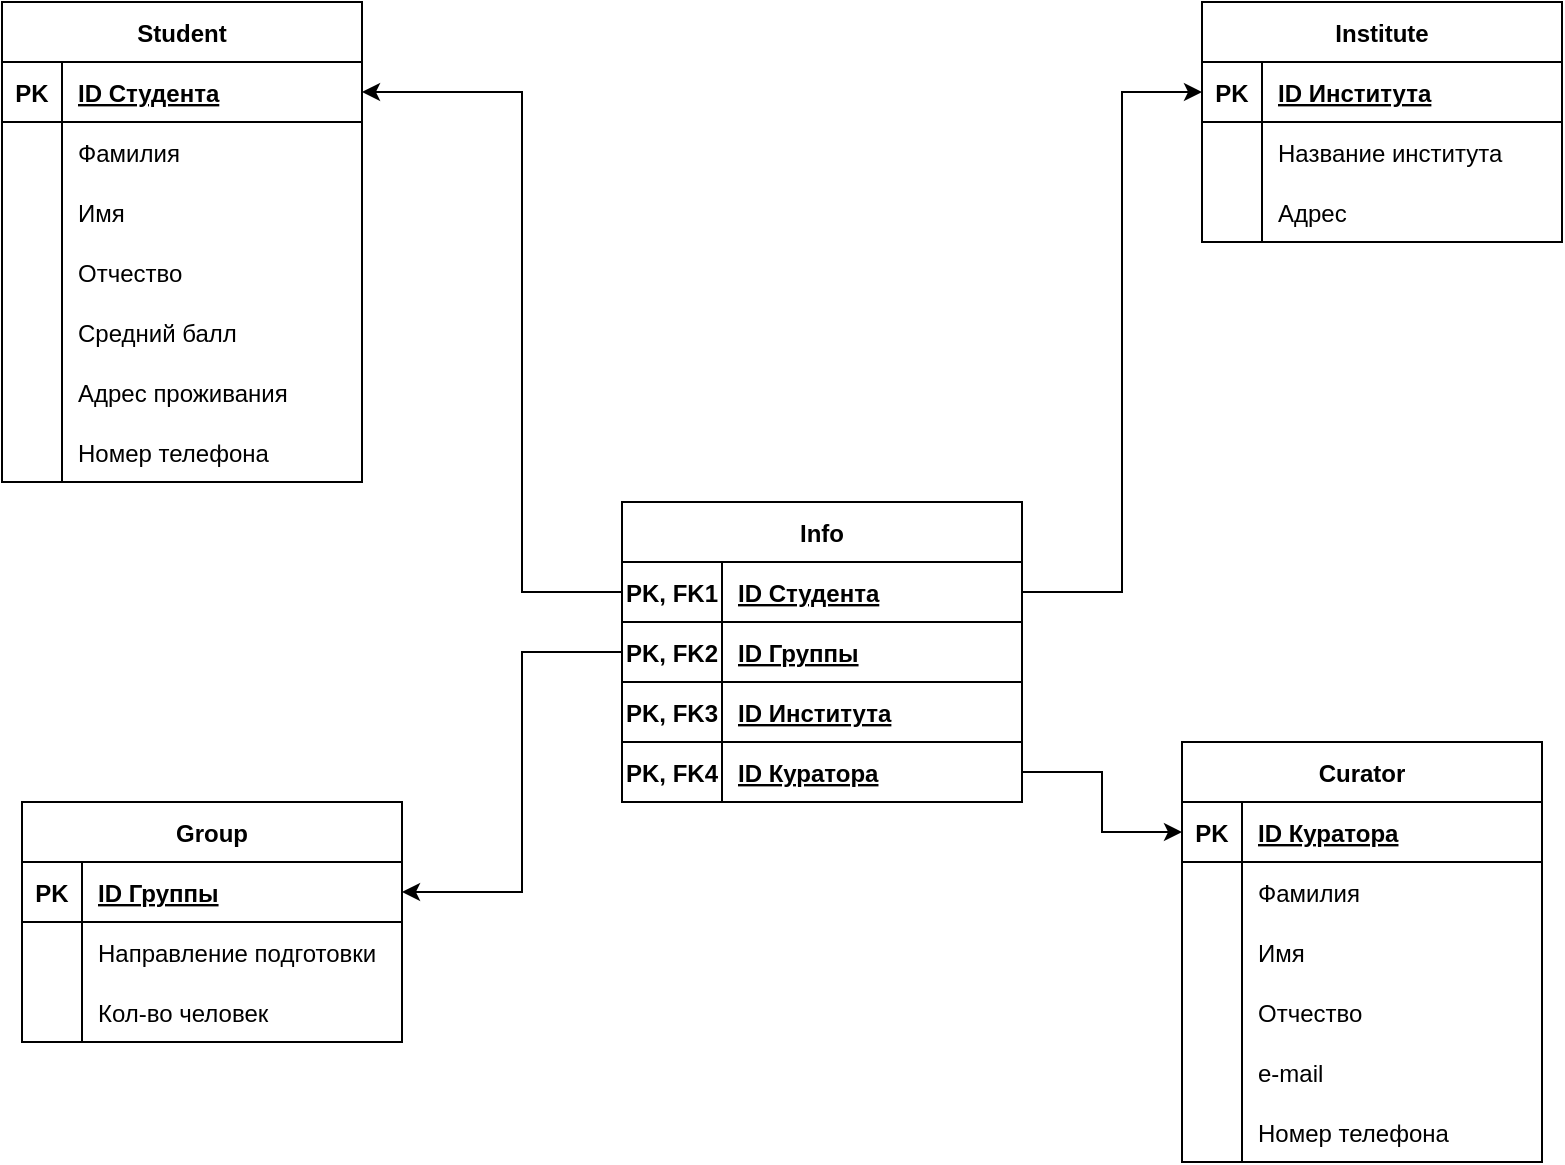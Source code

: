 <mxfile version="20.2.2" type="github"><diagram id="R2lEEEUBdFMjLlhIrx00" name="Page-1"><mxGraphModel dx="1301" dy="612" grid="0" gridSize="10" guides="1" tooltips="1" connect="1" arrows="1" fold="1" page="1" pageScale="1" pageWidth="850" pageHeight="1100" math="0" shadow="0" extFonts="Permanent Marker^https://fonts.googleapis.com/css?family=Permanent+Marker"><root><mxCell id="0"/><mxCell id="1" parent="0"/><mxCell id="5-YdvxMHgERv_hbGEba8-31" value="" style="group" parent="1" vertex="1" connectable="0"><mxGeometry x="330" y="410" width="290" height="150" as="geometry"/></mxCell><mxCell id="5-YdvxMHgERv_hbGEba8-2" value="PK, FK2" style="shape=partialRectangle;overflow=hidden;connectable=0;fillColor=none;top=0;left=0;bottom=0;right=0;fontStyle=1;shadow=0;" parent="5-YdvxMHgERv_hbGEba8-31" vertex="1"><mxGeometry y="60" width="50" height="30" as="geometry"><mxRectangle width="50" height="30" as="alternateBounds"/></mxGeometry></mxCell><mxCell id="5-YdvxMHgERv_hbGEba8-16" value="PK, FK3" style="shape=partialRectangle;overflow=hidden;connectable=0;fillColor=none;top=0;left=0;bottom=0;right=0;fontStyle=1;shadow=0;" parent="5-YdvxMHgERv_hbGEba8-31" vertex="1"><mxGeometry y="90" width="50" height="30" as="geometry"><mxRectangle width="50" height="30" as="alternateBounds"/></mxGeometry></mxCell><mxCell id="5-YdvxMHgERv_hbGEba8-18" value="PK, FK4" style="shape=partialRectangle;overflow=hidden;connectable=0;fillColor=none;top=0;left=0;bottom=0;right=0;fontStyle=1;shadow=0;" parent="5-YdvxMHgERv_hbGEba8-31" vertex="1"><mxGeometry y="120" width="50" height="30" as="geometry"><mxRectangle width="50" height="30" as="alternateBounds"/></mxGeometry></mxCell><mxCell id="5-YdvxMHgERv_hbGEba8-88" value="" style="group" parent="5-YdvxMHgERv_hbGEba8-31" vertex="1" connectable="0"><mxGeometry width="200" height="150" as="geometry"/></mxCell><mxCell id="C-vyLk0tnHw3VtMMgP7b-23" value="Info" style="shape=table;startSize=30;container=1;collapsible=1;childLayout=tableLayout;fixedRows=1;rowLines=1;fontStyle=1;align=center;resizeLast=1;sketch=0;swimlaneLine=1;resizeLastRow=0;shadow=0;" parent="5-YdvxMHgERv_hbGEba8-88" vertex="1"><mxGeometry width="200" height="150" as="geometry"><mxRectangle x="80" y="120" width="60" height="30" as="alternateBounds"/></mxGeometry></mxCell><mxCell id="C-vyLk0tnHw3VtMMgP7b-24" value="" style="shape=partialRectangle;collapsible=0;dropTarget=0;pointerEvents=0;fillColor=none;points=[[0,0.5],[1,0.5]];portConstraint=eastwest;top=0;left=0;right=0;bottom=1;shadow=0;" parent="C-vyLk0tnHw3VtMMgP7b-23" vertex="1"><mxGeometry y="30" width="200" height="30" as="geometry"/></mxCell><mxCell id="C-vyLk0tnHw3VtMMgP7b-25" value="PK, FK1" style="shape=partialRectangle;overflow=hidden;connectable=0;fillColor=none;top=0;left=0;bottom=0;right=0;fontStyle=1;shadow=0;" parent="C-vyLk0tnHw3VtMMgP7b-24" vertex="1"><mxGeometry width="50" height="30" as="geometry"><mxRectangle width="50" height="30" as="alternateBounds"/></mxGeometry></mxCell><mxCell id="C-vyLk0tnHw3VtMMgP7b-26" value="ID Студента" style="shape=partialRectangle;overflow=hidden;connectable=0;fillColor=none;top=0;left=0;bottom=0;right=0;align=left;spacingLeft=6;fontStyle=5;shadow=0;" parent="C-vyLk0tnHw3VtMMgP7b-24" vertex="1"><mxGeometry x="50" width="150" height="30" as="geometry"><mxRectangle width="150" height="30" as="alternateBounds"/></mxGeometry></mxCell><mxCell id="C-vyLk0tnHw3VtMMgP7b-27" value="" style="shape=partialRectangle;collapsible=0;dropTarget=0;pointerEvents=0;fillColor=none;points=[[0,0.5],[1,0.5]];portConstraint=eastwest;top=0;left=0;right=0;bottom=0;shadow=0;" parent="C-vyLk0tnHw3VtMMgP7b-23" vertex="1"><mxGeometry y="60" width="200" height="30" as="geometry"/></mxCell><mxCell id="C-vyLk0tnHw3VtMMgP7b-28" value="" style="shape=partialRectangle;overflow=hidden;connectable=0;fillColor=none;top=0;left=0;bottom=0;right=0;shadow=0;" parent="C-vyLk0tnHw3VtMMgP7b-27" vertex="1"><mxGeometry width="50" height="30" as="geometry"><mxRectangle width="50" height="30" as="alternateBounds"/></mxGeometry></mxCell><mxCell id="C-vyLk0tnHw3VtMMgP7b-29" value="" style="shape=partialRectangle;overflow=hidden;connectable=0;fillColor=none;top=0;left=0;bottom=0;right=0;align=left;spacingLeft=6;shadow=0;" parent="C-vyLk0tnHw3VtMMgP7b-27" vertex="1"><mxGeometry x="50" width="150" height="30" as="geometry"><mxRectangle width="150" height="30" as="alternateBounds"/></mxGeometry></mxCell><mxCell id="5-YdvxMHgERv_hbGEba8-7" style="shape=partialRectangle;collapsible=0;dropTarget=0;pointerEvents=0;fillColor=none;points=[[0,0.5],[1,0.5]];portConstraint=eastwest;top=0;left=0;right=0;bottom=0;shadow=0;" parent="C-vyLk0tnHw3VtMMgP7b-23" vertex="1"><mxGeometry y="90" width="200" height="30" as="geometry"/></mxCell><mxCell id="5-YdvxMHgERv_hbGEba8-8" style="shape=partialRectangle;overflow=hidden;connectable=0;fillColor=none;top=0;left=0;bottom=0;right=0;shadow=0;" parent="5-YdvxMHgERv_hbGEba8-7" vertex="1"><mxGeometry width="50" height="30" as="geometry"><mxRectangle width="50" height="30" as="alternateBounds"/></mxGeometry></mxCell><mxCell id="5-YdvxMHgERv_hbGEba8-9" style="shape=partialRectangle;overflow=hidden;connectable=0;fillColor=none;top=0;left=0;bottom=0;right=0;align=left;spacingLeft=6;shadow=0;" parent="5-YdvxMHgERv_hbGEba8-7" vertex="1"><mxGeometry x="50" width="150" height="30" as="geometry"><mxRectangle width="150" height="30" as="alternateBounds"/></mxGeometry></mxCell><mxCell id="5-YdvxMHgERv_hbGEba8-10" style="shape=partialRectangle;collapsible=0;dropTarget=0;pointerEvents=0;fillColor=none;points=[[0,0.5],[1,0.5]];portConstraint=eastwest;top=0;left=0;right=0;bottom=0;shadow=0;" parent="C-vyLk0tnHw3VtMMgP7b-23" vertex="1"><mxGeometry y="120" width="200" height="30" as="geometry"/></mxCell><mxCell id="5-YdvxMHgERv_hbGEba8-11" style="shape=partialRectangle;overflow=hidden;connectable=0;fillColor=none;top=0;left=0;bottom=0;right=0;shadow=0;" parent="5-YdvxMHgERv_hbGEba8-10" vertex="1"><mxGeometry width="50" height="30" as="geometry"><mxRectangle width="50" height="30" as="alternateBounds"/></mxGeometry></mxCell><mxCell id="5-YdvxMHgERv_hbGEba8-12" style="shape=partialRectangle;overflow=hidden;connectable=0;fillColor=none;top=0;left=0;bottom=0;right=0;align=left;spacingLeft=6;shadow=0;" parent="5-YdvxMHgERv_hbGEba8-10" vertex="1"><mxGeometry x="50" width="150" height="30" as="geometry"><mxRectangle width="150" height="30" as="alternateBounds"/></mxGeometry></mxCell><mxCell id="5-YdvxMHgERv_hbGEba8-3" value="ID Группы" style="shape=partialRectangle;overflow=hidden;connectable=0;fillColor=none;top=0;left=0;bottom=0;right=0;align=left;spacingLeft=6;fontStyle=5;shadow=0;" parent="5-YdvxMHgERv_hbGEba8-88" vertex="1"><mxGeometry x="50" y="60" width="150" height="30" as="geometry"><mxRectangle width="240" height="30" as="alternateBounds"/></mxGeometry></mxCell><mxCell id="5-YdvxMHgERv_hbGEba8-17" value="ID Института" style="shape=partialRectangle;overflow=hidden;connectable=0;fillColor=none;top=0;left=0;bottom=0;right=0;align=left;spacingLeft=6;fontStyle=5;shadow=0;" parent="5-YdvxMHgERv_hbGEba8-88" vertex="1"><mxGeometry x="50" y="90" width="150" height="30" as="geometry"><mxRectangle width="240" height="30" as="alternateBounds"/></mxGeometry></mxCell><mxCell id="5-YdvxMHgERv_hbGEba8-19" value="ID Куратора" style="shape=partialRectangle;overflow=hidden;connectable=0;fillColor=none;top=0;left=0;bottom=0;right=0;align=left;spacingLeft=6;fontStyle=5;strokeColor=default;allowArrows=1;movable=1;pointerEvents=1;deletable=1;shadow=0;" parent="5-YdvxMHgERv_hbGEba8-88" vertex="1"><mxGeometry x="50" y="120" width="150" height="30" as="geometry"><mxRectangle width="240" height="30" as="alternateBounds"/></mxGeometry></mxCell><mxCell id="5-YdvxMHgERv_hbGEba8-41" style="edgeStyle=orthogonalEdgeStyle;rounded=0;orthogonalLoop=1;jettySize=auto;html=1;fontSize=12;exitX=0;exitY=0.5;exitDx=0;exitDy=0;" parent="1" source="C-vyLk0tnHw3VtMMgP7b-24" target="C-vyLk0tnHw3VtMMgP7b-3" edge="1"><mxGeometry relative="1" as="geometry"><Array as="points"><mxPoint x="280" y="455"/><mxPoint x="280" y="205"/></Array></mxGeometry></mxCell><mxCell id="5-YdvxMHgERv_hbGEba8-42" value="" style="group" parent="1" vertex="1" connectable="0"><mxGeometry x="20" y="160" width="250" height="180" as="geometry"/></mxCell><mxCell id="5-YdvxMHgERv_hbGEba8-61" value="" style="group" parent="5-YdvxMHgERv_hbGEba8-42" vertex="1" connectable="0"><mxGeometry width="250" height="180" as="geometry"/></mxCell><mxCell id="C-vyLk0tnHw3VtMMgP7b-2" value="Student" style="shape=table;startSize=30;container=1;collapsible=1;childLayout=tableLayout;fixedRows=1;rowLines=0;fontStyle=1;align=center;resizeLast=1;" parent="5-YdvxMHgERv_hbGEba8-61" vertex="1"><mxGeometry width="180" height="240" as="geometry"/></mxCell><mxCell id="C-vyLk0tnHw3VtMMgP7b-3" value="" style="shape=partialRectangle;collapsible=0;dropTarget=0;pointerEvents=0;fillColor=none;points=[[0,0.5],[1,0.5]];portConstraint=eastwest;top=0;left=0;right=0;bottom=1;" parent="C-vyLk0tnHw3VtMMgP7b-2" vertex="1"><mxGeometry y="30" width="180" height="30" as="geometry"/></mxCell><mxCell id="C-vyLk0tnHw3VtMMgP7b-4" value="PK" style="shape=partialRectangle;overflow=hidden;connectable=0;fillColor=none;top=0;left=0;bottom=0;right=0;fontStyle=1;" parent="C-vyLk0tnHw3VtMMgP7b-3" vertex="1"><mxGeometry width="30" height="30" as="geometry"><mxRectangle width="30" height="30" as="alternateBounds"/></mxGeometry></mxCell><mxCell id="C-vyLk0tnHw3VtMMgP7b-5" value="" style="shape=partialRectangle;overflow=hidden;connectable=0;fillColor=none;top=0;left=0;bottom=0;right=0;align=left;spacingLeft=6;fontStyle=5;" parent="C-vyLk0tnHw3VtMMgP7b-3" vertex="1"><mxGeometry x="30" width="150" height="30" as="geometry"><mxRectangle width="150" height="30" as="alternateBounds"/></mxGeometry></mxCell><mxCell id="C-vyLk0tnHw3VtMMgP7b-6" value="" style="shape=partialRectangle;collapsible=0;dropTarget=0;pointerEvents=0;fillColor=none;points=[[0,0.5],[1,0.5]];portConstraint=eastwest;top=0;left=0;right=0;bottom=0;" parent="C-vyLk0tnHw3VtMMgP7b-2" vertex="1"><mxGeometry y="60" width="180" height="30" as="geometry"/></mxCell><mxCell id="C-vyLk0tnHw3VtMMgP7b-7" value="" style="shape=partialRectangle;overflow=hidden;connectable=0;fillColor=none;top=0;left=0;bottom=0;right=0;" parent="C-vyLk0tnHw3VtMMgP7b-6" vertex="1"><mxGeometry width="30" height="30" as="geometry"><mxRectangle width="30" height="30" as="alternateBounds"/></mxGeometry></mxCell><mxCell id="C-vyLk0tnHw3VtMMgP7b-8" value="Фамилия" style="shape=partialRectangle;overflow=hidden;connectable=0;fillColor=none;top=0;left=0;bottom=0;right=0;align=left;spacingLeft=6;" parent="C-vyLk0tnHw3VtMMgP7b-6" vertex="1"><mxGeometry x="30" width="150" height="30" as="geometry"><mxRectangle width="150" height="30" as="alternateBounds"/></mxGeometry></mxCell><mxCell id="C-vyLk0tnHw3VtMMgP7b-9" value="" style="shape=partialRectangle;collapsible=0;dropTarget=0;pointerEvents=0;fillColor=none;points=[[0,0.5],[1,0.5]];portConstraint=eastwest;top=0;left=0;right=0;bottom=0;portConstraintRotation=0;noLabel=0;" parent="C-vyLk0tnHw3VtMMgP7b-2" vertex="1"><mxGeometry y="90" width="180" height="30" as="geometry"/></mxCell><mxCell id="C-vyLk0tnHw3VtMMgP7b-10" value="" style="shape=partialRectangle;overflow=hidden;connectable=0;fillColor=none;top=0;left=0;bottom=0;right=0;" parent="C-vyLk0tnHw3VtMMgP7b-9" vertex="1"><mxGeometry width="30" height="30" as="geometry"><mxRectangle width="30" height="30" as="alternateBounds"/></mxGeometry></mxCell><mxCell id="C-vyLk0tnHw3VtMMgP7b-11" value="Имя" style="shape=partialRectangle;overflow=hidden;connectable=0;fillColor=none;top=0;left=0;bottom=0;right=0;align=left;spacingLeft=6;" parent="C-vyLk0tnHw3VtMMgP7b-9" vertex="1"><mxGeometry x="30" width="150" height="30" as="geometry"><mxRectangle width="150" height="30" as="alternateBounds"/></mxGeometry></mxCell><mxCell id="5-YdvxMHgERv_hbGEba8-24" style="shape=partialRectangle;collapsible=0;dropTarget=0;pointerEvents=0;fillColor=none;points=[[0,0.5],[1,0.5]];portConstraint=eastwest;top=0;left=0;right=0;bottom=0;portConstraintRotation=0;noLabel=0;" parent="C-vyLk0tnHw3VtMMgP7b-2" vertex="1"><mxGeometry y="120" width="180" height="30" as="geometry"/></mxCell><mxCell id="5-YdvxMHgERv_hbGEba8-25" style="shape=partialRectangle;overflow=hidden;connectable=0;fillColor=none;top=0;left=0;bottom=0;right=0;" parent="5-YdvxMHgERv_hbGEba8-24" vertex="1"><mxGeometry width="30" height="30" as="geometry"><mxRectangle width="30" height="30" as="alternateBounds"/></mxGeometry></mxCell><mxCell id="5-YdvxMHgERv_hbGEba8-26" value="Отчество" style="shape=partialRectangle;overflow=hidden;connectable=0;fillColor=none;top=0;left=0;bottom=0;right=0;align=left;spacingLeft=6;fontSize=12;" parent="5-YdvxMHgERv_hbGEba8-24" vertex="1"><mxGeometry x="30" width="150" height="30" as="geometry"><mxRectangle width="150" height="30" as="alternateBounds"/></mxGeometry></mxCell><mxCell id="5-YdvxMHgERv_hbGEba8-28" style="shape=partialRectangle;collapsible=0;dropTarget=0;pointerEvents=0;fillColor=none;points=[[0,0.5],[1,0.5]];portConstraint=eastwest;top=0;left=0;right=0;bottom=0;portConstraintRotation=0;noLabel=0;" parent="C-vyLk0tnHw3VtMMgP7b-2" vertex="1"><mxGeometry y="150" width="180" height="30" as="geometry"/></mxCell><mxCell id="5-YdvxMHgERv_hbGEba8-29" style="shape=partialRectangle;overflow=hidden;connectable=0;fillColor=none;top=0;left=0;bottom=0;right=0;" parent="5-YdvxMHgERv_hbGEba8-28" vertex="1"><mxGeometry width="30" height="30" as="geometry"><mxRectangle width="30" height="30" as="alternateBounds"/></mxGeometry></mxCell><mxCell id="5-YdvxMHgERv_hbGEba8-30" value="Средний балл" style="shape=partialRectangle;overflow=hidden;connectable=0;fillColor=none;top=0;left=0;bottom=0;right=0;align=left;spacingLeft=6;" parent="5-YdvxMHgERv_hbGEba8-28" vertex="1"><mxGeometry x="30" width="150" height="30" as="geometry"><mxRectangle width="150" height="30" as="alternateBounds"/></mxGeometry></mxCell><mxCell id="5-YdvxMHgERv_hbGEba8-96" style="shape=partialRectangle;collapsible=0;dropTarget=0;pointerEvents=0;fillColor=none;points=[[0,0.5],[1,0.5]];portConstraint=eastwest;top=0;left=0;right=0;bottom=0;portConstraintRotation=0;noLabel=0;" parent="C-vyLk0tnHw3VtMMgP7b-2" vertex="1"><mxGeometry y="180" width="180" height="30" as="geometry"/></mxCell><mxCell id="5-YdvxMHgERv_hbGEba8-97" style="shape=partialRectangle;overflow=hidden;connectable=0;fillColor=none;top=0;left=0;bottom=0;right=0;" parent="5-YdvxMHgERv_hbGEba8-96" vertex="1"><mxGeometry width="30" height="30" as="geometry"><mxRectangle width="30" height="30" as="alternateBounds"/></mxGeometry></mxCell><mxCell id="5-YdvxMHgERv_hbGEba8-98" value="Адрес проживания" style="shape=partialRectangle;overflow=hidden;connectable=0;fillColor=none;top=0;left=0;bottom=0;right=0;align=left;spacingLeft=6;" parent="5-YdvxMHgERv_hbGEba8-96" vertex="1"><mxGeometry x="30" width="150" height="30" as="geometry"><mxRectangle width="150" height="30" as="alternateBounds"/></mxGeometry></mxCell><mxCell id="5-YdvxMHgERv_hbGEba8-142" style="shape=partialRectangle;collapsible=0;dropTarget=0;pointerEvents=0;fillColor=none;points=[[0,0.5],[1,0.5]];portConstraint=eastwest;top=0;left=0;right=0;bottom=0;portConstraintRotation=0;noLabel=0;" parent="C-vyLk0tnHw3VtMMgP7b-2" vertex="1"><mxGeometry y="210" width="180" height="30" as="geometry"/></mxCell><mxCell id="5-YdvxMHgERv_hbGEba8-143" style="shape=partialRectangle;overflow=hidden;connectable=0;fillColor=none;top=0;left=0;bottom=0;right=0;" parent="5-YdvxMHgERv_hbGEba8-142" vertex="1"><mxGeometry width="30" height="30" as="geometry"><mxRectangle width="30" height="30" as="alternateBounds"/></mxGeometry></mxCell><mxCell id="5-YdvxMHgERv_hbGEba8-144" value="Номер телефона" style="shape=partialRectangle;overflow=hidden;connectable=0;fillColor=none;top=0;left=0;bottom=0;right=0;align=left;spacingLeft=6;" parent="5-YdvxMHgERv_hbGEba8-142" vertex="1"><mxGeometry x="30" width="150" height="30" as="geometry"><mxRectangle width="150" height="30" as="alternateBounds"/></mxGeometry></mxCell><mxCell id="5-YdvxMHgERv_hbGEba8-23" value="ID Студента" style="shape=partialRectangle;overflow=hidden;connectable=0;fillColor=none;top=0;left=0;bottom=0;right=0;align=left;spacingLeft=6;fontStyle=5;shadow=0;" parent="5-YdvxMHgERv_hbGEba8-61" vertex="1"><mxGeometry x="30" y="30" width="220" height="30" as="geometry"><mxRectangle width="240" height="30" as="alternateBounds"/></mxGeometry></mxCell><mxCell id="5-YdvxMHgERv_hbGEba8-84" value="" style="group" parent="1" vertex="1" connectable="0"><mxGeometry x="30" y="560" width="250" height="180" as="geometry"/></mxCell><mxCell id="5-YdvxMHgERv_hbGEba8-64" value="Group" style="shape=table;startSize=30;container=1;collapsible=1;childLayout=tableLayout;fixedRows=1;rowLines=0;fontStyle=1;align=center;resizeLast=1;" parent="5-YdvxMHgERv_hbGEba8-84" vertex="1"><mxGeometry width="190" height="120" as="geometry"/></mxCell><mxCell id="5-YdvxMHgERv_hbGEba8-65" value="" style="shape=partialRectangle;collapsible=0;dropTarget=0;pointerEvents=0;fillColor=none;points=[[0,0.5],[1,0.5]];portConstraint=eastwest;top=0;left=0;right=0;bottom=1;" parent="5-YdvxMHgERv_hbGEba8-64" vertex="1"><mxGeometry y="30" width="190" height="30" as="geometry"/></mxCell><mxCell id="5-YdvxMHgERv_hbGEba8-66" value="PK" style="shape=partialRectangle;overflow=hidden;connectable=0;fillColor=none;top=0;left=0;bottom=0;right=0;fontStyle=1;" parent="5-YdvxMHgERv_hbGEba8-65" vertex="1"><mxGeometry width="30" height="30" as="geometry"><mxRectangle width="30" height="30" as="alternateBounds"/></mxGeometry></mxCell><mxCell id="5-YdvxMHgERv_hbGEba8-67" value="" style="shape=partialRectangle;overflow=hidden;connectable=0;fillColor=none;top=0;left=0;bottom=0;right=0;align=left;spacingLeft=6;fontStyle=5;" parent="5-YdvxMHgERv_hbGEba8-65" vertex="1"><mxGeometry x="30" width="160" height="30" as="geometry"><mxRectangle width="160" height="30" as="alternateBounds"/></mxGeometry></mxCell><mxCell id="5-YdvxMHgERv_hbGEba8-68" value="" style="shape=partialRectangle;collapsible=0;dropTarget=0;pointerEvents=0;fillColor=none;points=[[0,0.5],[1,0.5]];portConstraint=eastwest;top=0;left=0;right=0;bottom=0;" parent="5-YdvxMHgERv_hbGEba8-64" vertex="1"><mxGeometry y="60" width="190" height="30" as="geometry"/></mxCell><mxCell id="5-YdvxMHgERv_hbGEba8-69" value="" style="shape=partialRectangle;overflow=hidden;connectable=0;fillColor=none;top=0;left=0;bottom=0;right=0;" parent="5-YdvxMHgERv_hbGEba8-68" vertex="1"><mxGeometry width="30" height="30" as="geometry"><mxRectangle width="30" height="30" as="alternateBounds"/></mxGeometry></mxCell><mxCell id="5-YdvxMHgERv_hbGEba8-70" value="Направление подготовки" style="shape=partialRectangle;overflow=hidden;connectable=0;fillColor=none;top=0;left=0;bottom=0;right=0;align=left;spacingLeft=6;" parent="5-YdvxMHgERv_hbGEba8-68" vertex="1"><mxGeometry x="30" width="160" height="30" as="geometry"><mxRectangle width="160" height="30" as="alternateBounds"/></mxGeometry></mxCell><mxCell id="5-YdvxMHgERv_hbGEba8-71" value="" style="shape=partialRectangle;collapsible=0;dropTarget=0;pointerEvents=0;fillColor=none;points=[[0,0.5],[1,0.5]];portConstraint=eastwest;top=0;left=0;right=0;bottom=0;portConstraintRotation=0;noLabel=0;" parent="5-YdvxMHgERv_hbGEba8-64" vertex="1"><mxGeometry y="90" width="190" height="30" as="geometry"/></mxCell><mxCell id="5-YdvxMHgERv_hbGEba8-72" value="" style="shape=partialRectangle;overflow=hidden;connectable=0;fillColor=none;top=0;left=0;bottom=0;right=0;" parent="5-YdvxMHgERv_hbGEba8-71" vertex="1"><mxGeometry width="30" height="30" as="geometry"><mxRectangle width="30" height="30" as="alternateBounds"/></mxGeometry></mxCell><mxCell id="5-YdvxMHgERv_hbGEba8-73" value="Кол-во человек" style="shape=partialRectangle;overflow=hidden;connectable=0;fillColor=none;top=0;left=0;bottom=0;right=0;align=left;spacingLeft=6;" parent="5-YdvxMHgERv_hbGEba8-71" vertex="1"><mxGeometry x="30" width="160" height="30" as="geometry"><mxRectangle width="160" height="30" as="alternateBounds"/></mxGeometry></mxCell><mxCell id="5-YdvxMHgERv_hbGEba8-80" value="ID Группы" style="shape=partialRectangle;overflow=hidden;connectable=0;fillColor=none;top=0;left=0;bottom=0;right=0;align=left;spacingLeft=6;fontStyle=5;shadow=0;" parent="5-YdvxMHgERv_hbGEba8-84" vertex="1"><mxGeometry x="30" y="30" width="220" height="30" as="geometry"><mxRectangle width="240" height="30" as="alternateBounds"/></mxGeometry></mxCell><mxCell id="5-YdvxMHgERv_hbGEba8-89" style="edgeStyle=orthogonalEdgeStyle;rounded=0;orthogonalLoop=1;jettySize=auto;html=1;fontSize=12;" parent="1" source="C-vyLk0tnHw3VtMMgP7b-27" target="5-YdvxMHgERv_hbGEba8-65" edge="1"><mxGeometry relative="1" as="geometry"><Array as="points"><mxPoint x="280" y="485"/><mxPoint x="280" y="605"/></Array></mxGeometry></mxCell><mxCell id="5-YdvxMHgERv_hbGEba8-99" value="Institute" style="shape=table;startSize=30;container=1;collapsible=1;childLayout=tableLayout;fixedRows=1;rowLines=0;fontStyle=1;align=center;resizeLast=1;" parent="1" vertex="1"><mxGeometry x="620" y="160" width="180" height="120" as="geometry"/></mxCell><mxCell id="5-YdvxMHgERv_hbGEba8-100" value="" style="shape=partialRectangle;collapsible=0;dropTarget=0;pointerEvents=0;fillColor=none;points=[[0,0.5],[1,0.5]];portConstraint=eastwest;top=0;left=0;right=0;bottom=1;" parent="5-YdvxMHgERv_hbGEba8-99" vertex="1"><mxGeometry y="30" width="180" height="30" as="geometry"/></mxCell><mxCell id="5-YdvxMHgERv_hbGEba8-101" value="PK" style="shape=partialRectangle;overflow=hidden;connectable=0;fillColor=none;top=0;left=0;bottom=0;right=0;fontStyle=1;" parent="5-YdvxMHgERv_hbGEba8-100" vertex="1"><mxGeometry width="30" height="30" as="geometry"><mxRectangle width="30" height="30" as="alternateBounds"/></mxGeometry></mxCell><mxCell id="5-YdvxMHgERv_hbGEba8-102" value="ID Института" style="shape=partialRectangle;overflow=hidden;connectable=0;fillColor=none;top=0;left=0;bottom=0;right=0;align=left;spacingLeft=6;fontStyle=5;" parent="5-YdvxMHgERv_hbGEba8-100" vertex="1"><mxGeometry x="30" width="150" height="30" as="geometry"><mxRectangle width="150" height="30" as="alternateBounds"/></mxGeometry></mxCell><mxCell id="5-YdvxMHgERv_hbGEba8-103" value="" style="shape=partialRectangle;collapsible=0;dropTarget=0;pointerEvents=0;fillColor=none;points=[[0,0.5],[1,0.5]];portConstraint=eastwest;top=0;left=0;right=0;bottom=0;" parent="5-YdvxMHgERv_hbGEba8-99" vertex="1"><mxGeometry y="60" width="180" height="30" as="geometry"/></mxCell><mxCell id="5-YdvxMHgERv_hbGEba8-104" value="" style="shape=partialRectangle;overflow=hidden;connectable=0;fillColor=none;top=0;left=0;bottom=0;right=0;" parent="5-YdvxMHgERv_hbGEba8-103" vertex="1"><mxGeometry width="30" height="30" as="geometry"><mxRectangle width="30" height="30" as="alternateBounds"/></mxGeometry></mxCell><mxCell id="5-YdvxMHgERv_hbGEba8-105" value="Название института" style="shape=partialRectangle;overflow=hidden;connectable=0;fillColor=none;top=0;left=0;bottom=0;right=0;align=left;spacingLeft=6;" parent="5-YdvxMHgERv_hbGEba8-103" vertex="1"><mxGeometry x="30" width="150" height="30" as="geometry"><mxRectangle width="150" height="30" as="alternateBounds"/></mxGeometry></mxCell><mxCell id="5-YdvxMHgERv_hbGEba8-106" value="" style="shape=partialRectangle;collapsible=0;dropTarget=0;pointerEvents=0;fillColor=none;points=[[0,0.5],[1,0.5]];portConstraint=eastwest;top=0;left=0;right=0;bottom=0;portConstraintRotation=0;noLabel=0;" parent="5-YdvxMHgERv_hbGEba8-99" vertex="1"><mxGeometry y="90" width="180" height="30" as="geometry"/></mxCell><mxCell id="5-YdvxMHgERv_hbGEba8-107" value="" style="shape=partialRectangle;overflow=hidden;connectable=0;fillColor=none;top=0;left=0;bottom=0;right=0;" parent="5-YdvxMHgERv_hbGEba8-106" vertex="1"><mxGeometry width="30" height="30" as="geometry"><mxRectangle width="30" height="30" as="alternateBounds"/></mxGeometry></mxCell><mxCell id="5-YdvxMHgERv_hbGEba8-108" value="Адрес" style="shape=partialRectangle;overflow=hidden;connectable=0;fillColor=none;top=0;left=0;bottom=0;right=0;align=left;spacingLeft=6;" parent="5-YdvxMHgERv_hbGEba8-106" vertex="1"><mxGeometry x="30" width="150" height="30" as="geometry"><mxRectangle width="150" height="30" as="alternateBounds"/></mxGeometry></mxCell><mxCell id="5-YdvxMHgERv_hbGEba8-118" style="edgeStyle=orthogonalEdgeStyle;rounded=0;orthogonalLoop=1;jettySize=auto;html=1;fontSize=12;" parent="1" source="C-vyLk0tnHw3VtMMgP7b-24" target="5-YdvxMHgERv_hbGEba8-100" edge="1"><mxGeometry relative="1" as="geometry"><Array as="points"><mxPoint x="580" y="455"/><mxPoint x="580" y="205"/></Array></mxGeometry></mxCell><mxCell id="5-YdvxMHgERv_hbGEba8-119" value="Curator" style="shape=table;startSize=30;container=1;collapsible=1;childLayout=tableLayout;fixedRows=1;rowLines=0;fontStyle=1;align=center;resizeLast=1;" parent="1" vertex="1"><mxGeometry x="610" y="530" width="180" height="210" as="geometry"/></mxCell><mxCell id="5-YdvxMHgERv_hbGEba8-120" value="" style="shape=partialRectangle;collapsible=0;dropTarget=0;pointerEvents=0;fillColor=none;points=[[0,0.5],[1,0.5]];portConstraint=eastwest;top=0;left=0;right=0;bottom=1;" parent="5-YdvxMHgERv_hbGEba8-119" vertex="1"><mxGeometry y="30" width="180" height="30" as="geometry"/></mxCell><mxCell id="5-YdvxMHgERv_hbGEba8-121" value="PK" style="shape=partialRectangle;overflow=hidden;connectable=0;fillColor=none;top=0;left=0;bottom=0;right=0;fontStyle=1;" parent="5-YdvxMHgERv_hbGEba8-120" vertex="1"><mxGeometry width="30" height="30" as="geometry"><mxRectangle width="30" height="30" as="alternateBounds"/></mxGeometry></mxCell><mxCell id="5-YdvxMHgERv_hbGEba8-122" value="ID Куратора" style="shape=partialRectangle;overflow=hidden;connectable=0;fillColor=none;top=0;left=0;bottom=0;right=0;align=left;spacingLeft=6;fontStyle=5;" parent="5-YdvxMHgERv_hbGEba8-120" vertex="1"><mxGeometry x="30" width="150" height="30" as="geometry"><mxRectangle width="150" height="30" as="alternateBounds"/></mxGeometry></mxCell><mxCell id="5-YdvxMHgERv_hbGEba8-123" value="" style="shape=partialRectangle;collapsible=0;dropTarget=0;pointerEvents=0;fillColor=none;points=[[0,0.5],[1,0.5]];portConstraint=eastwest;top=0;left=0;right=0;bottom=0;" parent="5-YdvxMHgERv_hbGEba8-119" vertex="1"><mxGeometry y="60" width="180" height="30" as="geometry"/></mxCell><mxCell id="5-YdvxMHgERv_hbGEba8-124" value="" style="shape=partialRectangle;overflow=hidden;connectable=0;fillColor=none;top=0;left=0;bottom=0;right=0;" parent="5-YdvxMHgERv_hbGEba8-123" vertex="1"><mxGeometry width="30" height="30" as="geometry"><mxRectangle width="30" height="30" as="alternateBounds"/></mxGeometry></mxCell><mxCell id="5-YdvxMHgERv_hbGEba8-125" value="Фамилия" style="shape=partialRectangle;overflow=hidden;connectable=0;fillColor=none;top=0;left=0;bottom=0;right=0;align=left;spacingLeft=6;" parent="5-YdvxMHgERv_hbGEba8-123" vertex="1"><mxGeometry x="30" width="150" height="30" as="geometry"><mxRectangle width="150" height="30" as="alternateBounds"/></mxGeometry></mxCell><mxCell id="5-YdvxMHgERv_hbGEba8-126" value="" style="shape=partialRectangle;collapsible=0;dropTarget=0;pointerEvents=0;fillColor=none;points=[[0,0.5],[1,0.5]];portConstraint=eastwest;top=0;left=0;right=0;bottom=0;portConstraintRotation=0;noLabel=0;" parent="5-YdvxMHgERv_hbGEba8-119" vertex="1"><mxGeometry y="90" width="180" height="30" as="geometry"/></mxCell><mxCell id="5-YdvxMHgERv_hbGEba8-127" value="" style="shape=partialRectangle;overflow=hidden;connectable=0;fillColor=none;top=0;left=0;bottom=0;right=0;" parent="5-YdvxMHgERv_hbGEba8-126" vertex="1"><mxGeometry width="30" height="30" as="geometry"><mxRectangle width="30" height="30" as="alternateBounds"/></mxGeometry></mxCell><mxCell id="5-YdvxMHgERv_hbGEba8-128" value="Имя" style="shape=partialRectangle;overflow=hidden;connectable=0;fillColor=none;top=0;left=0;bottom=0;right=0;align=left;spacingLeft=6;" parent="5-YdvxMHgERv_hbGEba8-126" vertex="1"><mxGeometry x="30" width="150" height="30" as="geometry"><mxRectangle width="150" height="30" as="alternateBounds"/></mxGeometry></mxCell><mxCell id="5-YdvxMHgERv_hbGEba8-129" style="shape=partialRectangle;collapsible=0;dropTarget=0;pointerEvents=0;fillColor=none;points=[[0,0.5],[1,0.5]];portConstraint=eastwest;top=0;left=0;right=0;bottom=0;portConstraintRotation=0;noLabel=0;" parent="5-YdvxMHgERv_hbGEba8-119" vertex="1"><mxGeometry y="120" width="180" height="30" as="geometry"/></mxCell><mxCell id="5-YdvxMHgERv_hbGEba8-130" style="shape=partialRectangle;overflow=hidden;connectable=0;fillColor=none;top=0;left=0;bottom=0;right=0;" parent="5-YdvxMHgERv_hbGEba8-129" vertex="1"><mxGeometry width="30" height="30" as="geometry"><mxRectangle width="30" height="30" as="alternateBounds"/></mxGeometry></mxCell><mxCell id="5-YdvxMHgERv_hbGEba8-131" value="Отчество" style="shape=partialRectangle;overflow=hidden;connectable=0;fillColor=none;top=0;left=0;bottom=0;right=0;align=left;spacingLeft=6;fontSize=12;" parent="5-YdvxMHgERv_hbGEba8-129" vertex="1"><mxGeometry x="30" width="150" height="30" as="geometry"><mxRectangle width="150" height="30" as="alternateBounds"/></mxGeometry></mxCell><mxCell id="5-YdvxMHgERv_hbGEba8-132" style="shape=partialRectangle;collapsible=0;dropTarget=0;pointerEvents=0;fillColor=none;points=[[0,0.5],[1,0.5]];portConstraint=eastwest;top=0;left=0;right=0;bottom=0;portConstraintRotation=0;noLabel=0;" parent="5-YdvxMHgERv_hbGEba8-119" vertex="1"><mxGeometry y="150" width="180" height="30" as="geometry"/></mxCell><mxCell id="5-YdvxMHgERv_hbGEba8-133" style="shape=partialRectangle;overflow=hidden;connectable=0;fillColor=none;top=0;left=0;bottom=0;right=0;" parent="5-YdvxMHgERv_hbGEba8-132" vertex="1"><mxGeometry width="30" height="30" as="geometry"><mxRectangle width="30" height="30" as="alternateBounds"/></mxGeometry></mxCell><mxCell id="5-YdvxMHgERv_hbGEba8-134" value="e-mail" style="shape=partialRectangle;overflow=hidden;connectable=0;fillColor=none;top=0;left=0;bottom=0;right=0;align=left;spacingLeft=6;" parent="5-YdvxMHgERv_hbGEba8-132" vertex="1"><mxGeometry x="30" width="150" height="30" as="geometry"><mxRectangle width="150" height="30" as="alternateBounds"/></mxGeometry></mxCell><mxCell id="5-YdvxMHgERv_hbGEba8-135" style="shape=partialRectangle;collapsible=0;dropTarget=0;pointerEvents=0;fillColor=none;points=[[0,0.5],[1,0.5]];portConstraint=eastwest;top=0;left=0;right=0;bottom=0;portConstraintRotation=0;noLabel=0;" parent="5-YdvxMHgERv_hbGEba8-119" vertex="1"><mxGeometry y="180" width="180" height="30" as="geometry"/></mxCell><mxCell id="5-YdvxMHgERv_hbGEba8-136" style="shape=partialRectangle;overflow=hidden;connectable=0;fillColor=none;top=0;left=0;bottom=0;right=0;" parent="5-YdvxMHgERv_hbGEba8-135" vertex="1"><mxGeometry width="30" height="30" as="geometry"><mxRectangle width="30" height="30" as="alternateBounds"/></mxGeometry></mxCell><mxCell id="5-YdvxMHgERv_hbGEba8-137" value="Номер телефона" style="shape=partialRectangle;overflow=hidden;connectable=0;fillColor=none;top=0;left=0;bottom=0;right=0;align=left;spacingLeft=6;" parent="5-YdvxMHgERv_hbGEba8-135" vertex="1"><mxGeometry x="30" width="150" height="30" as="geometry"><mxRectangle width="150" height="30" as="alternateBounds"/></mxGeometry></mxCell><mxCell id="5-YdvxMHgERv_hbGEba8-138" style="edgeStyle=orthogonalEdgeStyle;rounded=0;orthogonalLoop=1;jettySize=auto;html=1;entryX=0;entryY=0.5;entryDx=0;entryDy=0;fontSize=12;" parent="1" source="5-YdvxMHgERv_hbGEba8-10" target="5-YdvxMHgERv_hbGEba8-120" edge="1"><mxGeometry relative="1" as="geometry"/></mxCell></root></mxGraphModel></diagram></mxfile>